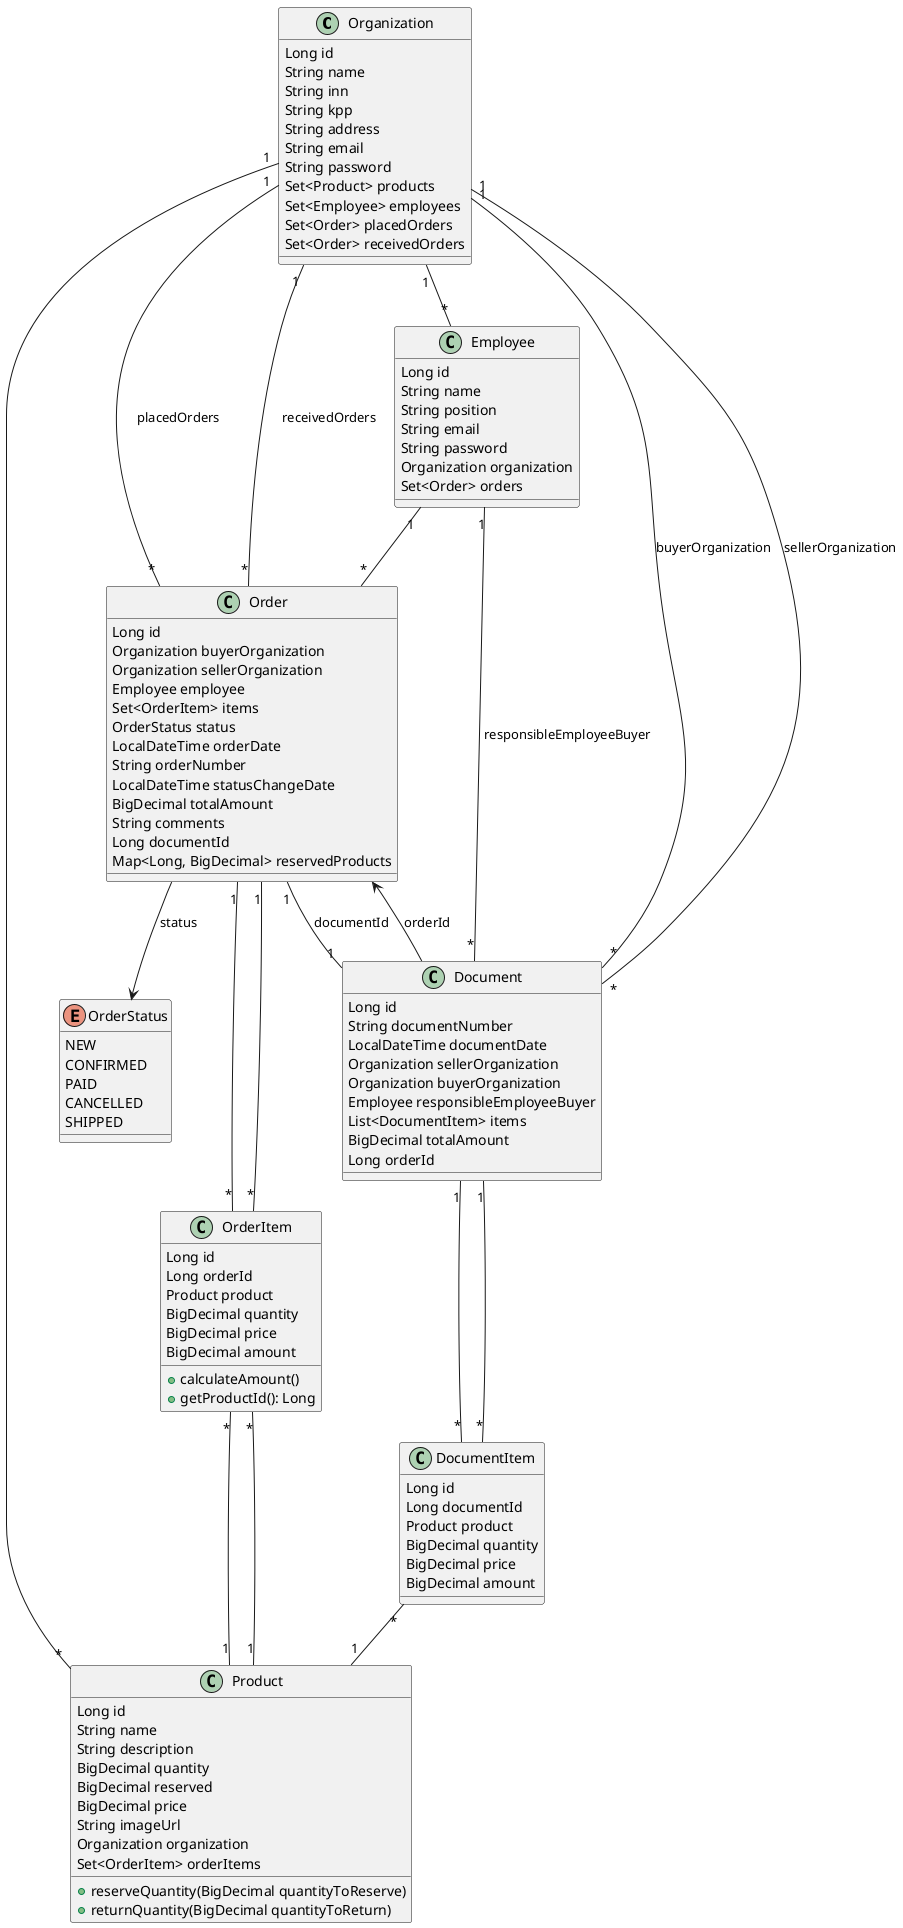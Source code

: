@startuml

class Organization {
    Long id
    String name
    String inn
    String kpp
    String address
    String email
    String password
    Set<Product> products
    Set<Employee> employees
    Set<Order> placedOrders
    Set<Order> receivedOrders
}

class Employee {
    Long id
    String name
    String position
    String email
    String password
    Organization organization
    Set<Order> orders
}

class Product {
    Long id
    String name
    String description
    BigDecimal quantity
    BigDecimal reserved
    BigDecimal price
    String imageUrl
    Organization organization
    Set<OrderItem> orderItems
    +reserveQuantity(BigDecimal quantityToReserve)
    +returnQuantity(BigDecimal quantityToReturn)
}

class Order {
    Long id
    Organization buyerOrganization
    Organization sellerOrganization
    Employee employee
    Set<OrderItem> items
    OrderStatus status
    LocalDateTime orderDate
    String orderNumber
    LocalDateTime statusChangeDate
    BigDecimal totalAmount
    String comments
    Long documentId
    Map<Long, BigDecimal> reservedProducts
}

class OrderItem {
    Long id
    Long orderId
    Product product
    BigDecimal quantity
    BigDecimal price
    BigDecimal amount
    +calculateAmount()
    +getProductId(): Long
}

class Document {
    Long id
    String documentNumber
    LocalDateTime documentDate
    Organization sellerOrganization
    Organization buyerOrganization
    Employee responsibleEmployeeBuyer
    List<DocumentItem> items
    BigDecimal totalAmount
    Long orderId
}

class DocumentItem {
    Long id
    Long documentId
    Product product
    BigDecimal quantity
    BigDecimal price
    BigDecimal amount
}

enum OrderStatus {
    NEW
    CONFIRMED
    PAID
    CANCELLED
    SHIPPED
}

Organization "1" -- "*" Employee
Organization "1" -- "*" Product
Organization "1" -- "*" Order : placedOrders
Organization "1" -- "*" Order : receivedOrders
Employee "1" -- "*" Order
Product "1" -- "*" OrderItem
Order "1" -- "*" OrderItem
OrderItem "*" -- "1" Order
OrderItem "*" -- "1" Product
Document "1" -- "*" DocumentItem
DocumentItem "*" -- "1" Document
DocumentItem "*" -- "1" Product
Order --> OrderStatus : status
Order "1" -- "1" Document : documentId
Document --> Order : orderId
Document "*" -- "1" Organization : buyerOrganization
Document "*" -- "1" Organization : sellerOrganization
Document "*" -- "1" Employee : responsibleEmployeeBuyer

@enduml
